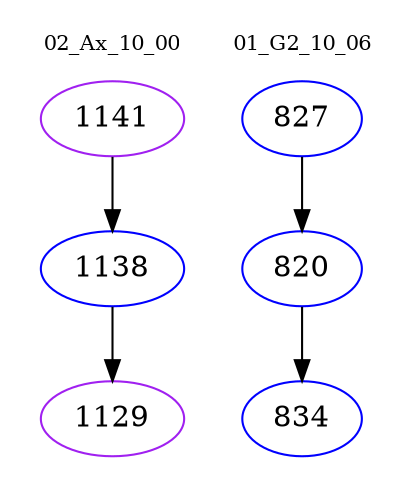 digraph{
subgraph cluster_0 {
color = white
label = "02_Ax_10_00";
fontsize=10;
T0_1141 [label="1141", color="purple"]
T0_1141 -> T0_1138 [color="black"]
T0_1138 [label="1138", color="blue"]
T0_1138 -> T0_1129 [color="black"]
T0_1129 [label="1129", color="purple"]
}
subgraph cluster_1 {
color = white
label = "01_G2_10_06";
fontsize=10;
T1_827 [label="827", color="blue"]
T1_827 -> T1_820 [color="black"]
T1_820 [label="820", color="blue"]
T1_820 -> T1_834 [color="black"]
T1_834 [label="834", color="blue"]
}
}
